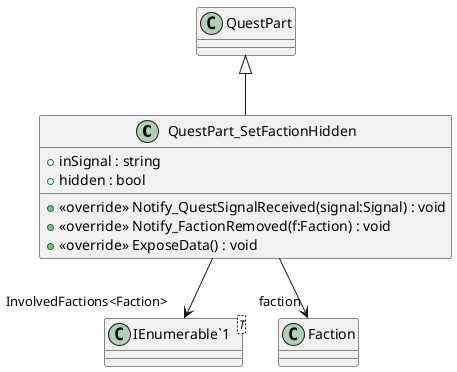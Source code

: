 @startuml
class QuestPart_SetFactionHidden {
    + inSignal : string
    + hidden : bool
    + <<override>> Notify_QuestSignalReceived(signal:Signal) : void
    + <<override>> Notify_FactionRemoved(f:Faction) : void
    + <<override>> ExposeData() : void
}
class "IEnumerable`1"<T> {
}
QuestPart <|-- QuestPart_SetFactionHidden
QuestPart_SetFactionHidden --> "faction" Faction
QuestPart_SetFactionHidden --> "InvolvedFactions<Faction>" "IEnumerable`1"
@enduml
